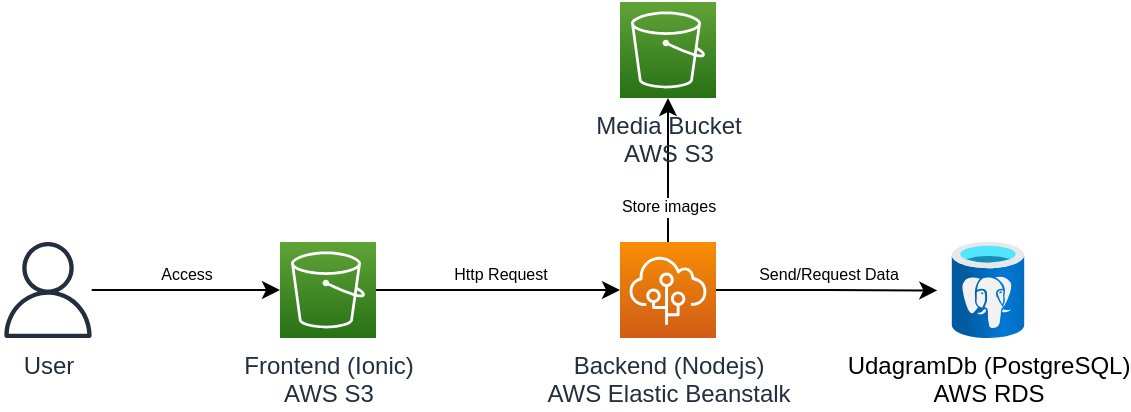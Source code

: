 <mxfile version="20.6.2" type="device"><diagram id="EEnF-Hv-qUz1S-5kaf92" name="Page-2"><mxGraphModel dx="813" dy="435" grid="1" gridSize="10" guides="1" tooltips="1" connect="1" arrows="1" fold="1" page="1" pageScale="1" pageWidth="827" pageHeight="1169" math="0" shadow="0"><root><mxCell id="0"/><mxCell id="1" parent="0"/><mxCell id="K5ViBUdGeOezehTO97z4-1" value="Send/Request Data" style="edgeStyle=orthogonalEdgeStyle;rounded=0;orthogonalLoop=1;jettySize=auto;html=1;exitX=1;exitY=0.5;exitDx=0;exitDy=0;exitPerimeter=0;entryX=-0.028;entryY=0.505;entryDx=0;entryDy=0;entryPerimeter=0;fontSize=8;verticalAlign=bottom;" parent="1" source="K5ViBUdGeOezehTO97z4-2" target="K5ViBUdGeOezehTO97z4-11" edge="1"><mxGeometry x="0.009" relative="1" as="geometry"><mxPoint as="offset"/><mxPoint x="510" y="224" as="targetPoint"/></mxGeometry></mxCell><mxCell id="zPoi1SrSZ7wIMeHJO8EY-2" value="Store images" style="edgeStyle=orthogonalEdgeStyle;rounded=0;orthogonalLoop=1;jettySize=auto;html=1;horizontal=1;verticalAlign=bottom;fontSize=8;" edge="1" parent="1" source="K5ViBUdGeOezehTO97z4-2" target="zPoi1SrSZ7wIMeHJO8EY-1"><mxGeometry x="-0.722" relative="1" as="geometry"><Array as="points"><mxPoint x="374" y="180"/><mxPoint x="374" y="180"/></Array><mxPoint as="offset"/></mxGeometry></mxCell><mxCell id="K5ViBUdGeOezehTO97z4-2" value="Backend (Nodejs)&lt;br&gt;AWS Elastic Beanstalk" style="sketch=0;points=[[0,0,0],[0.25,0,0],[0.5,0,0],[0.75,0,0],[1,0,0],[0,1,0],[0.25,1,0],[0.5,1,0],[0.75,1,0],[1,1,0],[0,0.25,0],[0,0.5,0],[0,0.75,0],[1,0.25,0],[1,0.5,0],[1,0.75,0]];outlineConnect=0;fontColor=#232F3E;gradientColor=#F78E04;gradientDirection=north;fillColor=#D05C17;strokeColor=#ffffff;dashed=0;verticalLabelPosition=bottom;verticalAlign=top;align=center;html=1;fontSize=12;fontStyle=0;aspect=fixed;shape=mxgraph.aws4.resourceIcon;resIcon=mxgraph.aws4.elastic_beanstalk;" parent="1" vertex="1"><mxGeometry x="350" y="200" width="48" height="48" as="geometry"/></mxCell><mxCell id="K5ViBUdGeOezehTO97z4-4" value="Http Request" style="edgeStyle=orthogonalEdgeStyle;rounded=0;orthogonalLoop=1;jettySize=auto;html=1;exitX=1;exitY=0.5;exitDx=0;exitDy=0;exitPerimeter=0;entryX=0;entryY=0.5;entryDx=0;entryDy=0;entryPerimeter=0;fontSize=8;verticalAlign=bottom;" parent="1" edge="1"><mxGeometry x="0.016" relative="1" as="geometry"><mxPoint x="228" y="224" as="sourcePoint"/><mxPoint x="350" y="224" as="targetPoint"/><mxPoint as="offset"/></mxGeometry></mxCell><mxCell id="K5ViBUdGeOezehTO97z4-5" value="Frontend (Ionic)&lt;br&gt;AWS S3" style="sketch=0;points=[[0,0,0],[0.25,0,0],[0.5,0,0],[0.75,0,0],[1,0,0],[0,1,0],[0.25,1,0],[0.5,1,0],[0.75,1,0],[1,1,0],[0,0.25,0],[0,0.5,0],[0,0.75,0],[1,0.25,0],[1,0.5,0],[1,0.75,0]];outlineConnect=0;fontColor=#232F3E;gradientColor=#60A337;gradientDirection=north;fillColor=#277116;strokeColor=#ffffff;dashed=0;verticalLabelPosition=bottom;verticalAlign=top;align=center;html=1;fontSize=12;fontStyle=0;aspect=fixed;shape=mxgraph.aws4.resourceIcon;resIcon=mxgraph.aws4.s3;" parent="1" vertex="1"><mxGeometry x="180" y="200" width="48" height="48" as="geometry"/></mxCell><mxCell id="K5ViBUdGeOezehTO97z4-8" value="Access" style="edgeStyle=orthogonalEdgeStyle;rounded=0;orthogonalLoop=1;jettySize=auto;html=1;fontSize=8;verticalAlign=bottom;" parent="1" source="K5ViBUdGeOezehTO97z4-9" target="K5ViBUdGeOezehTO97z4-5" edge="1"><mxGeometry relative="1" as="geometry"/></mxCell><mxCell id="K5ViBUdGeOezehTO97z4-9" value="User" style="sketch=0;outlineConnect=0;fontColor=#232F3E;gradientColor=none;fillColor=#232F3D;strokeColor=none;dashed=0;verticalLabelPosition=bottom;verticalAlign=top;align=center;html=1;fontSize=12;fontStyle=0;aspect=fixed;pointerEvents=1;shape=mxgraph.aws4.user;" parent="1" vertex="1"><mxGeometry x="40" y="200" width="48" height="48" as="geometry"/></mxCell><mxCell id="K5ViBUdGeOezehTO97z4-11" value="UdagramDb (PostgreSQL)&lt;br&gt;AWS RDS" style="html=1;points=[];align=center;image;fontSize=12;image=img/lib/azure2/databases/Azure_Database_PostgreSQL_Server.svg;aspect=fixed;" parent="1" vertex="1"><mxGeometry x="510" y="200" width="48" height="48" as="geometry"/></mxCell><mxCell id="zPoi1SrSZ7wIMeHJO8EY-1" value="Media Bucket&lt;br&gt;AWS S3" style="sketch=0;points=[[0,0,0],[0.25,0,0],[0.5,0,0],[0.75,0,0],[1,0,0],[0,1,0],[0.25,1,0],[0.5,1,0],[0.75,1,0],[1,1,0],[0,0.25,0],[0,0.5,0],[0,0.75,0],[1,0.25,0],[1,0.5,0],[1,0.75,0]];outlineConnect=0;fontColor=#232F3E;gradientColor=#60A337;gradientDirection=north;fillColor=#277116;strokeColor=#ffffff;dashed=0;verticalLabelPosition=bottom;verticalAlign=top;align=center;html=1;fontSize=12;fontStyle=0;aspect=fixed;shape=mxgraph.aws4.resourceIcon;resIcon=mxgraph.aws4.s3;" vertex="1" parent="1"><mxGeometry x="350" y="80" width="48" height="48" as="geometry"/></mxCell></root></mxGraphModel></diagram></mxfile>